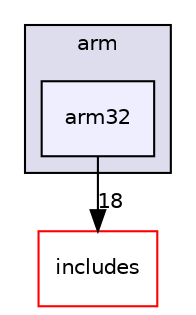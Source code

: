 digraph "/home/ubuntu/projects/pin-2.14/source/tools/Triton/src/libtriton/arch/arm/arm32" {
  compound=true
  node [ fontsize="10", fontname="Helvetica"];
  edge [ labelfontsize="10", labelfontname="Helvetica"];
  subgraph clusterdir_de2d9f8b867f102cf90ad4c3c79c2731 {
    graph [ bgcolor="#ddddee", pencolor="black", label="arm" fontname="Helvetica", fontsize="10", URL="dir_de2d9f8b867f102cf90ad4c3c79c2731.html"]
  dir_b7e2342456b3263daf37e59003c794fb [shape=box, label="arm32", style="filled", fillcolor="#eeeeff", pencolor="black", URL="dir_b7e2342456b3263daf37e59003c794fb.html"];
  }
  dir_0a436fc82d73b0b9b664d07557632391 [shape=box label="includes" fillcolor="white" style="filled" color="red" URL="dir_0a436fc82d73b0b9b664d07557632391.html"];
  dir_b7e2342456b3263daf37e59003c794fb->dir_0a436fc82d73b0b9b664d07557632391 [headlabel="18", labeldistance=1.5 headhref="dir_000008_000024.html"];
}
